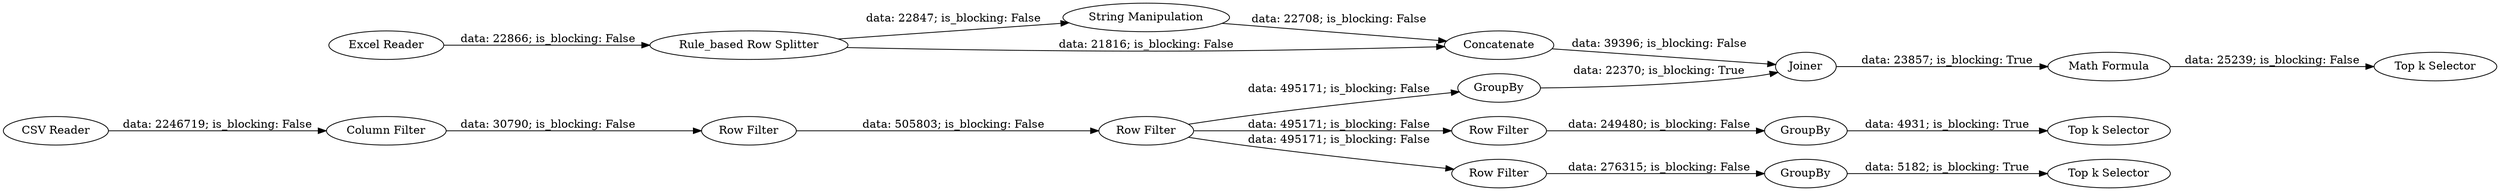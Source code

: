 digraph {
	"-5642857012062108101_2" [label="Excel Reader"]
	"-5642857012062108101_13" [label="Top k Selector"]
	"-5642857012062108101_19" [label="Top k Selector"]
	"-5642857012062108101_14" [label=GroupBy]
	"-5642857012062108101_3" [label="Column Filter"]
	"-5642857012062108101_8" [label="String Manipulation"]
	"-5642857012062108101_11" [label=GroupBy]
	"-5642857012062108101_16" [label=Joiner]
	"-5642857012062108101_5" [label="Row Filter"]
	"-5642857012062108101_17" [label=GroupBy]
	"-5642857012062108101_18" [label="Math Formula"]
	"-5642857012062108101_12" [label="Top k Selector"]
	"-5642857012062108101_9" [label=Concatenate]
	"-5642857012062108101_6" [label="Row Filter"]
	"-5642857012062108101_15" [label="Row Filter"]
	"-5642857012062108101_10" [label="Row Filter"]
	"-5642857012062108101_1" [label="CSV Reader"]
	"-5642857012062108101_7" [label="Rule_based Row Splitter"]
	"-5642857012062108101_3" -> "-5642857012062108101_5" [label="data: 30790; is_blocking: False"]
	"-5642857012062108101_6" -> "-5642857012062108101_10" [label="data: 495171; is_blocking: False"]
	"-5642857012062108101_8" -> "-5642857012062108101_9" [label="data: 22708; is_blocking: False"]
	"-5642857012062108101_6" -> "-5642857012062108101_17" [label="data: 495171; is_blocking: False"]
	"-5642857012062108101_6" -> "-5642857012062108101_15" [label="data: 495171; is_blocking: False"]
	"-5642857012062108101_10" -> "-5642857012062108101_11" [label="data: 276315; is_blocking: False"]
	"-5642857012062108101_11" -> "-5642857012062108101_12" [label="data: 5182; is_blocking: True"]
	"-5642857012062108101_9" -> "-5642857012062108101_16" [label="data: 39396; is_blocking: False"]
	"-5642857012062108101_2" -> "-5642857012062108101_7" [label="data: 22866; is_blocking: False"]
	"-5642857012062108101_15" -> "-5642857012062108101_14" [label="data: 249480; is_blocking: False"]
	"-5642857012062108101_7" -> "-5642857012062108101_9" [label="data: 21816; is_blocking: False"]
	"-5642857012062108101_18" -> "-5642857012062108101_19" [label="data: 25239; is_blocking: False"]
	"-5642857012062108101_1" -> "-5642857012062108101_3" [label="data: 2246719; is_blocking: False"]
	"-5642857012062108101_7" -> "-5642857012062108101_8" [label="data: 22847; is_blocking: False"]
	"-5642857012062108101_17" -> "-5642857012062108101_16" [label="data: 22370; is_blocking: True"]
	"-5642857012062108101_5" -> "-5642857012062108101_6" [label="data: 505803; is_blocking: False"]
	"-5642857012062108101_16" -> "-5642857012062108101_18" [label="data: 23857; is_blocking: True"]
	"-5642857012062108101_14" -> "-5642857012062108101_13" [label="data: 4931; is_blocking: True"]
	rankdir=LR
}

